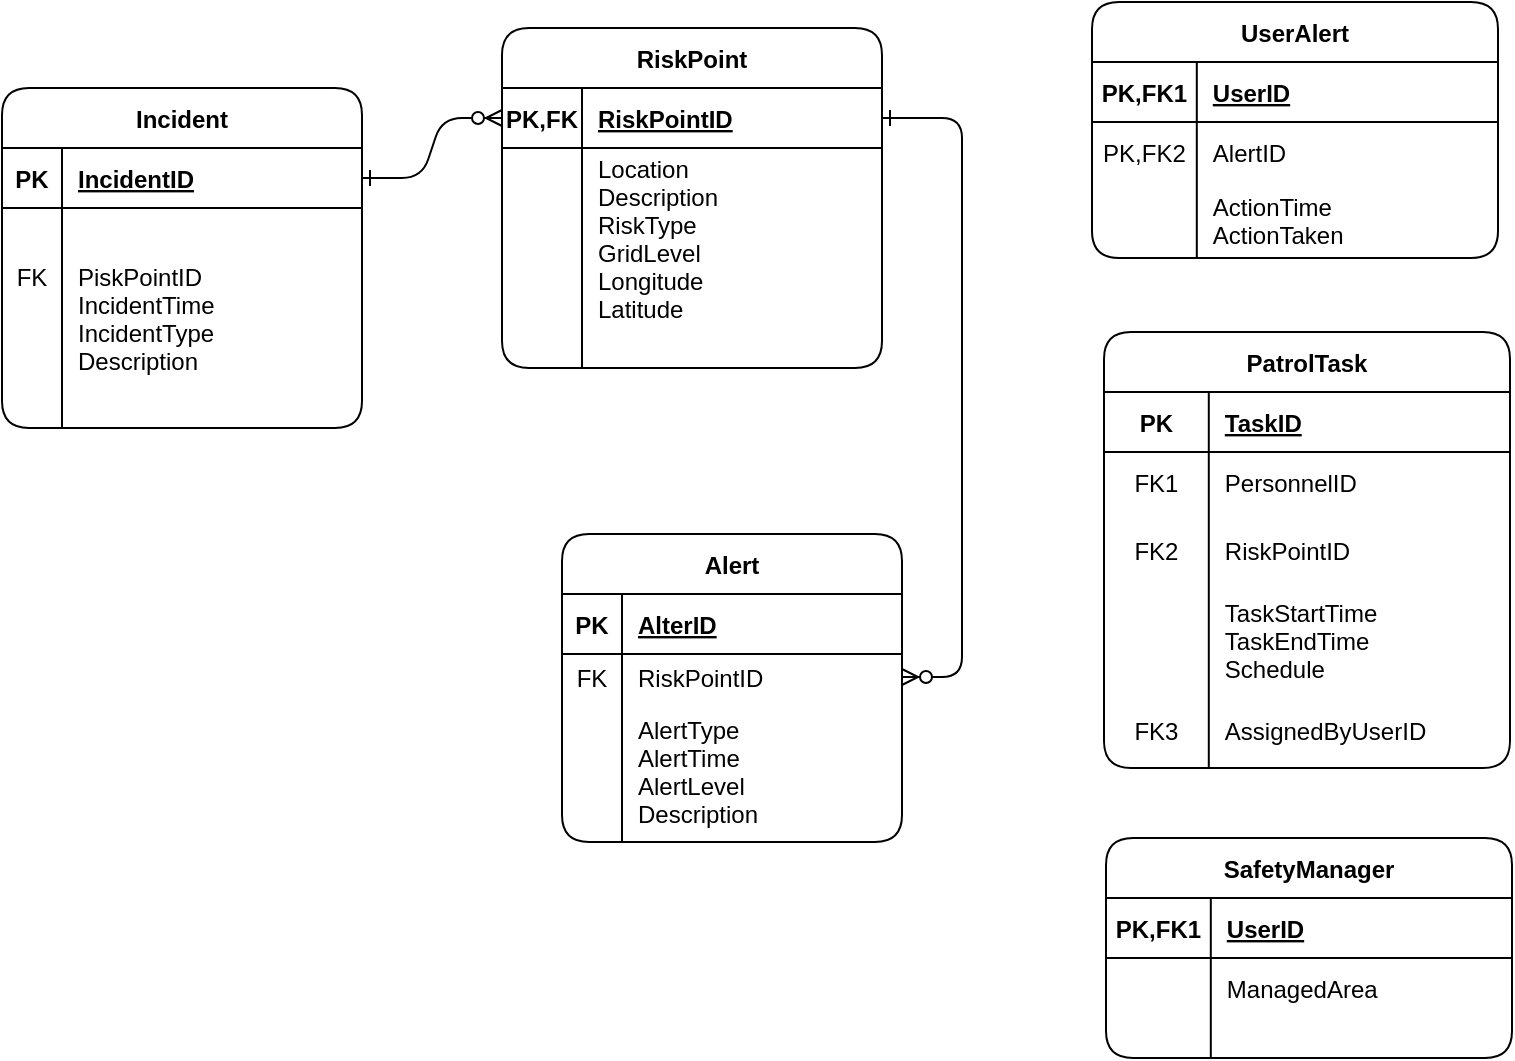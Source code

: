 <mxfile version="27.0.6">
  <diagram id="R2lEEEUBdFMjLlhIrx00" name="Page-1">
    <mxGraphModel dx="697" dy="416" grid="0" gridSize="10" guides="1" tooltips="1" connect="1" arrows="1" fold="1" page="1" pageScale="1" pageWidth="1850" pageHeight="2100" math="0" shadow="0" extFonts="Permanent Marker^https://fonts.googleapis.com/css?family=Permanent+Marker">
      <root>
        <mxCell id="0" />
        <mxCell id="1" parent="0" />
        <mxCell id="C-vyLk0tnHw3VtMMgP7b-1" value="" style="edgeStyle=entityRelationEdgeStyle;endArrow=ERzeroToMany;startArrow=ERone;endFill=1;startFill=0;" parent="1" source="C-vyLk0tnHw3VtMMgP7b-24" target="C-vyLk0tnHw3VtMMgP7b-3" edge="1">
          <mxGeometry width="100" height="100" relative="1" as="geometry">
            <mxPoint x="340" y="720" as="sourcePoint" />
            <mxPoint x="440" y="620" as="targetPoint" />
          </mxGeometry>
        </mxCell>
        <mxCell id="C-vyLk0tnHw3VtMMgP7b-12" value="" style="edgeStyle=entityRelationEdgeStyle;endArrow=ERzeroToMany;startArrow=ERone;endFill=1;startFill=0;" parent="1" source="C-vyLk0tnHw3VtMMgP7b-3" target="C-vyLk0tnHw3VtMMgP7b-17" edge="1">
          <mxGeometry width="100" height="100" relative="1" as="geometry">
            <mxPoint x="400" y="180" as="sourcePoint" />
            <mxPoint x="460" y="205" as="targetPoint" />
          </mxGeometry>
        </mxCell>
        <mxCell id="C-vyLk0tnHw3VtMMgP7b-2" value="RiskPoint" style="shape=table;startSize=30;container=1;collapsible=1;childLayout=tableLayout;fixedRows=1;rowLines=0;fontStyle=1;align=center;resizeLast=1;rounded=1;" parent="1" vertex="1">
          <mxGeometry x="440" y="120" width="190" height="170" as="geometry" />
        </mxCell>
        <mxCell id="C-vyLk0tnHw3VtMMgP7b-3" value="" style="shape=partialRectangle;collapsible=0;dropTarget=0;pointerEvents=0;fillColor=none;points=[[0,0.5],[1,0.5]];portConstraint=eastwest;top=0;left=0;right=0;bottom=1;" parent="C-vyLk0tnHw3VtMMgP7b-2" vertex="1">
          <mxGeometry y="30" width="190" height="30" as="geometry" />
        </mxCell>
        <mxCell id="C-vyLk0tnHw3VtMMgP7b-4" value="PK,FK" style="shape=partialRectangle;overflow=hidden;connectable=0;fillColor=none;top=0;left=0;bottom=0;right=0;fontStyle=1;" parent="C-vyLk0tnHw3VtMMgP7b-3" vertex="1">
          <mxGeometry width="40" height="30" as="geometry">
            <mxRectangle width="40" height="30" as="alternateBounds" />
          </mxGeometry>
        </mxCell>
        <mxCell id="C-vyLk0tnHw3VtMMgP7b-5" value="RiskPointID" style="shape=partialRectangle;overflow=hidden;connectable=0;fillColor=none;top=0;left=0;bottom=0;right=0;align=left;spacingLeft=6;fontStyle=5;" parent="C-vyLk0tnHw3VtMMgP7b-3" vertex="1">
          <mxGeometry x="40" width="150" height="30" as="geometry">
            <mxRectangle width="150" height="30" as="alternateBounds" />
          </mxGeometry>
        </mxCell>
        <mxCell id="C-vyLk0tnHw3VtMMgP7b-6" value="" style="shape=partialRectangle;collapsible=0;dropTarget=0;pointerEvents=0;fillColor=none;points=[[0,0.5],[1,0.5]];portConstraint=eastwest;top=0;left=0;right=0;bottom=0;" parent="C-vyLk0tnHw3VtMMgP7b-2" vertex="1">
          <mxGeometry y="60" width="190" height="90" as="geometry" />
        </mxCell>
        <mxCell id="C-vyLk0tnHw3VtMMgP7b-7" value="" style="shape=partialRectangle;overflow=hidden;connectable=0;fillColor=none;top=0;left=0;bottom=0;right=0;" parent="C-vyLk0tnHw3VtMMgP7b-6" vertex="1">
          <mxGeometry width="40" height="90" as="geometry">
            <mxRectangle width="40" height="90" as="alternateBounds" />
          </mxGeometry>
        </mxCell>
        <mxCell id="C-vyLk0tnHw3VtMMgP7b-8" value="Location&#xa;Description&#xa;RiskType&#xa;GridLevel&#xa;Longitude&#xa;Latitude" style="shape=partialRectangle;overflow=hidden;connectable=0;fillColor=none;top=0;left=0;bottom=0;right=0;align=left;spacingLeft=6;" parent="C-vyLk0tnHw3VtMMgP7b-6" vertex="1">
          <mxGeometry x="40" width="150" height="90" as="geometry">
            <mxRectangle width="150" height="90" as="alternateBounds" />
          </mxGeometry>
        </mxCell>
        <mxCell id="C-vyLk0tnHw3VtMMgP7b-9" value="" style="shape=partialRectangle;collapsible=0;dropTarget=0;pointerEvents=0;fillColor=none;points=[[0,0.5],[1,0.5]];portConstraint=eastwest;top=0;left=0;right=0;bottom=0;" parent="C-vyLk0tnHw3VtMMgP7b-2" vertex="1">
          <mxGeometry y="150" width="190" height="20" as="geometry" />
        </mxCell>
        <mxCell id="C-vyLk0tnHw3VtMMgP7b-10" value="" style="shape=partialRectangle;overflow=hidden;connectable=0;fillColor=none;top=0;left=0;bottom=0;right=0;" parent="C-vyLk0tnHw3VtMMgP7b-9" vertex="1">
          <mxGeometry width="40" height="20" as="geometry">
            <mxRectangle width="40" height="20" as="alternateBounds" />
          </mxGeometry>
        </mxCell>
        <mxCell id="C-vyLk0tnHw3VtMMgP7b-11" value="" style="shape=partialRectangle;overflow=hidden;connectable=0;fillColor=none;top=0;left=0;bottom=0;right=0;align=left;spacingLeft=6;" parent="C-vyLk0tnHw3VtMMgP7b-9" vertex="1">
          <mxGeometry x="40" width="150" height="20" as="geometry">
            <mxRectangle width="150" height="20" as="alternateBounds" />
          </mxGeometry>
        </mxCell>
        <mxCell id="C-vyLk0tnHw3VtMMgP7b-13" value="Alert" style="shape=table;startSize=30;container=1;collapsible=1;childLayout=tableLayout;fixedRows=1;rowLines=0;fontStyle=1;align=center;resizeLast=1;rounded=1;" parent="1" vertex="1">
          <mxGeometry x="470" y="373" width="170" height="154" as="geometry" />
        </mxCell>
        <mxCell id="C-vyLk0tnHw3VtMMgP7b-14" value="" style="shape=partialRectangle;collapsible=0;dropTarget=0;pointerEvents=0;fillColor=none;points=[[0,0.5],[1,0.5]];portConstraint=eastwest;top=0;left=0;right=0;bottom=1;" parent="C-vyLk0tnHw3VtMMgP7b-13" vertex="1">
          <mxGeometry y="30" width="170" height="30" as="geometry" />
        </mxCell>
        <mxCell id="C-vyLk0tnHw3VtMMgP7b-15" value="PK" style="shape=partialRectangle;overflow=hidden;connectable=0;fillColor=none;top=0;left=0;bottom=0;right=0;fontStyle=1;" parent="C-vyLk0tnHw3VtMMgP7b-14" vertex="1">
          <mxGeometry width="30" height="30" as="geometry">
            <mxRectangle width="30" height="30" as="alternateBounds" />
          </mxGeometry>
        </mxCell>
        <mxCell id="C-vyLk0tnHw3VtMMgP7b-16" value="AlterID" style="shape=partialRectangle;overflow=hidden;connectable=0;fillColor=none;top=0;left=0;bottom=0;right=0;align=left;spacingLeft=6;fontStyle=5;" parent="C-vyLk0tnHw3VtMMgP7b-14" vertex="1">
          <mxGeometry x="30" width="140" height="30" as="geometry">
            <mxRectangle width="140" height="30" as="alternateBounds" />
          </mxGeometry>
        </mxCell>
        <mxCell id="C-vyLk0tnHw3VtMMgP7b-17" value="" style="shape=partialRectangle;collapsible=0;dropTarget=0;pointerEvents=0;fillColor=none;points=[[0,0.5],[1,0.5]];portConstraint=eastwest;top=0;left=0;right=0;bottom=0;" parent="C-vyLk0tnHw3VtMMgP7b-13" vertex="1">
          <mxGeometry y="60" width="170" height="23" as="geometry" />
        </mxCell>
        <mxCell id="C-vyLk0tnHw3VtMMgP7b-18" value="FK" style="shape=partialRectangle;overflow=hidden;connectable=0;fillColor=none;top=0;left=0;bottom=0;right=0;" parent="C-vyLk0tnHw3VtMMgP7b-17" vertex="1">
          <mxGeometry width="30" height="23" as="geometry">
            <mxRectangle width="30" height="23" as="alternateBounds" />
          </mxGeometry>
        </mxCell>
        <mxCell id="C-vyLk0tnHw3VtMMgP7b-19" value="RiskPointID" style="shape=partialRectangle;overflow=hidden;connectable=0;fillColor=none;top=0;left=0;bottom=0;right=0;align=left;spacingLeft=6;" parent="C-vyLk0tnHw3VtMMgP7b-17" vertex="1">
          <mxGeometry x="30" width="140" height="23" as="geometry">
            <mxRectangle width="140" height="23" as="alternateBounds" />
          </mxGeometry>
        </mxCell>
        <mxCell id="C-vyLk0tnHw3VtMMgP7b-20" value="" style="shape=partialRectangle;collapsible=0;dropTarget=0;pointerEvents=0;fillColor=none;points=[[0,0.5],[1,0.5]];portConstraint=eastwest;top=0;left=0;right=0;bottom=0;" parent="C-vyLk0tnHw3VtMMgP7b-13" vertex="1">
          <mxGeometry y="83" width="170" height="71" as="geometry" />
        </mxCell>
        <mxCell id="C-vyLk0tnHw3VtMMgP7b-21" value="" style="shape=partialRectangle;overflow=hidden;connectable=0;fillColor=none;top=0;left=0;bottom=0;right=0;" parent="C-vyLk0tnHw3VtMMgP7b-20" vertex="1">
          <mxGeometry width="30" height="71" as="geometry">
            <mxRectangle width="30" height="71" as="alternateBounds" />
          </mxGeometry>
        </mxCell>
        <mxCell id="C-vyLk0tnHw3VtMMgP7b-22" value="AlertType&#xa;AlertTime&#xa;AlertLevel&#xa;Description" style="shape=partialRectangle;overflow=hidden;connectable=0;fillColor=none;top=0;left=0;bottom=0;right=0;align=left;spacingLeft=6;" parent="C-vyLk0tnHw3VtMMgP7b-20" vertex="1">
          <mxGeometry x="30" width="140" height="71" as="geometry">
            <mxRectangle width="140" height="71" as="alternateBounds" />
          </mxGeometry>
        </mxCell>
        <mxCell id="C-vyLk0tnHw3VtMMgP7b-23" value="Incident" style="shape=table;startSize=30;container=1;collapsible=1;childLayout=tableLayout;fixedRows=1;rowLines=0;fontStyle=1;align=center;resizeLast=1;rounded=1;" parent="1" vertex="1">
          <mxGeometry x="190" y="150" width="180" height="170" as="geometry">
            <mxRectangle x="120" y="150" width="80" height="30" as="alternateBounds" />
          </mxGeometry>
        </mxCell>
        <mxCell id="C-vyLk0tnHw3VtMMgP7b-24" value="" style="shape=partialRectangle;collapsible=0;dropTarget=0;pointerEvents=0;fillColor=none;points=[[0,0.5],[1,0.5]];portConstraint=eastwest;top=0;left=0;right=0;bottom=1;" parent="C-vyLk0tnHw3VtMMgP7b-23" vertex="1">
          <mxGeometry y="30" width="180" height="30" as="geometry" />
        </mxCell>
        <mxCell id="C-vyLk0tnHw3VtMMgP7b-25" value="PK" style="shape=partialRectangle;overflow=hidden;connectable=0;fillColor=none;top=0;left=0;bottom=0;right=0;fontStyle=1;" parent="C-vyLk0tnHw3VtMMgP7b-24" vertex="1">
          <mxGeometry width="30" height="30" as="geometry">
            <mxRectangle width="30" height="30" as="alternateBounds" />
          </mxGeometry>
        </mxCell>
        <mxCell id="C-vyLk0tnHw3VtMMgP7b-26" value="IncidentID" style="shape=partialRectangle;overflow=hidden;connectable=0;fillColor=none;top=0;left=0;bottom=0;right=0;align=left;spacingLeft=6;fontStyle=5;" parent="C-vyLk0tnHw3VtMMgP7b-24" vertex="1">
          <mxGeometry x="30" width="150" height="30" as="geometry">
            <mxRectangle width="150" height="30" as="alternateBounds" />
          </mxGeometry>
        </mxCell>
        <mxCell id="C-vyLk0tnHw3VtMMgP7b-27" value="" style="shape=partialRectangle;collapsible=0;dropTarget=0;pointerEvents=0;fillColor=none;points=[[0,0.5],[1,0.5]];portConstraint=eastwest;top=0;left=0;right=0;bottom=0;" parent="C-vyLk0tnHw3VtMMgP7b-23" vertex="1">
          <mxGeometry y="60" width="180" height="110" as="geometry" />
        </mxCell>
        <mxCell id="C-vyLk0tnHw3VtMMgP7b-28" value="FK&#xa;&#xa;&#xa;" style="shape=partialRectangle;overflow=hidden;connectable=0;fillColor=none;top=0;left=0;bottom=0;right=0;" parent="C-vyLk0tnHw3VtMMgP7b-27" vertex="1">
          <mxGeometry width="30" height="110" as="geometry">
            <mxRectangle width="30" height="110" as="alternateBounds" />
          </mxGeometry>
        </mxCell>
        <mxCell id="C-vyLk0tnHw3VtMMgP7b-29" value="PiskPointID&#xa;IncidentTime&#xa;IncidentType&#xa;Description" style="shape=partialRectangle;overflow=hidden;connectable=0;fillColor=none;top=0;left=0;bottom=0;right=0;align=left;spacingLeft=6;" parent="C-vyLk0tnHw3VtMMgP7b-27" vertex="1">
          <mxGeometry x="30" width="150" height="110" as="geometry">
            <mxRectangle width="150" height="110" as="alternateBounds" />
          </mxGeometry>
        </mxCell>
        <mxCell id="5oM8TOlwmBt_AAqhBrr2-12" value="UserAlert" style="shape=table;startSize=30;container=1;collapsible=1;childLayout=tableLayout;fixedRows=1;rowLines=0;fontStyle=1;align=center;resizeLast=1;rounded=1;" vertex="1" parent="1">
          <mxGeometry x="735" y="107" width="203" height="128" as="geometry" />
        </mxCell>
        <mxCell id="5oM8TOlwmBt_AAqhBrr2-13" value="" style="shape=partialRectangle;collapsible=0;dropTarget=0;pointerEvents=0;fillColor=none;points=[[0,0.5],[1,0.5]];portConstraint=eastwest;top=0;left=0;right=0;bottom=1;" vertex="1" parent="5oM8TOlwmBt_AAqhBrr2-12">
          <mxGeometry y="30" width="203" height="30" as="geometry" />
        </mxCell>
        <mxCell id="5oM8TOlwmBt_AAqhBrr2-14" value="PK,FK1" style="shape=partialRectangle;overflow=hidden;connectable=0;fillColor=none;top=0;left=0;bottom=0;right=0;fontStyle=1;" vertex="1" parent="5oM8TOlwmBt_AAqhBrr2-13">
          <mxGeometry width="52.399" height="30" as="geometry">
            <mxRectangle width="52.399" height="30" as="alternateBounds" />
          </mxGeometry>
        </mxCell>
        <mxCell id="5oM8TOlwmBt_AAqhBrr2-15" value="UserID" style="shape=partialRectangle;overflow=hidden;connectable=0;fillColor=none;top=0;left=0;bottom=0;right=0;align=left;spacingLeft=6;fontStyle=5;" vertex="1" parent="5oM8TOlwmBt_AAqhBrr2-13">
          <mxGeometry x="52.399" width="150.601" height="30" as="geometry">
            <mxRectangle width="150.601" height="30" as="alternateBounds" />
          </mxGeometry>
        </mxCell>
        <mxCell id="5oM8TOlwmBt_AAqhBrr2-16" value="" style="shape=partialRectangle;collapsible=0;dropTarget=0;pointerEvents=0;fillColor=none;points=[[0,0.5],[1,0.5]];portConstraint=eastwest;top=0;left=0;right=0;bottom=0;" vertex="1" parent="5oM8TOlwmBt_AAqhBrr2-12">
          <mxGeometry y="60" width="203" height="30" as="geometry" />
        </mxCell>
        <mxCell id="5oM8TOlwmBt_AAqhBrr2-17" value="PK,FK2" style="shape=partialRectangle;overflow=hidden;connectable=0;fillColor=none;top=0;left=0;bottom=0;right=0;" vertex="1" parent="5oM8TOlwmBt_AAqhBrr2-16">
          <mxGeometry width="52.399" height="30" as="geometry">
            <mxRectangle width="52.399" height="30" as="alternateBounds" />
          </mxGeometry>
        </mxCell>
        <mxCell id="5oM8TOlwmBt_AAqhBrr2-18" value="AlertID" style="shape=partialRectangle;overflow=hidden;connectable=0;fillColor=none;top=0;left=0;bottom=0;right=0;align=left;spacingLeft=6;" vertex="1" parent="5oM8TOlwmBt_AAqhBrr2-16">
          <mxGeometry x="52.399" width="150.601" height="30" as="geometry">
            <mxRectangle width="150.601" height="30" as="alternateBounds" />
          </mxGeometry>
        </mxCell>
        <mxCell id="5oM8TOlwmBt_AAqhBrr2-19" value="" style="shape=partialRectangle;collapsible=0;dropTarget=0;pointerEvents=0;fillColor=none;points=[[0,0.5],[1,0.5]];portConstraint=eastwest;top=0;left=0;right=0;bottom=0;" vertex="1" parent="5oM8TOlwmBt_AAqhBrr2-12">
          <mxGeometry y="90" width="203" height="38" as="geometry" />
        </mxCell>
        <mxCell id="5oM8TOlwmBt_AAqhBrr2-20" value="" style="shape=partialRectangle;overflow=hidden;connectable=0;fillColor=none;top=0;left=0;bottom=0;right=0;" vertex="1" parent="5oM8TOlwmBt_AAqhBrr2-19">
          <mxGeometry width="52.399" height="38" as="geometry">
            <mxRectangle width="52.399" height="38" as="alternateBounds" />
          </mxGeometry>
        </mxCell>
        <mxCell id="5oM8TOlwmBt_AAqhBrr2-21" value="ActionTime&#xa;ActionTaken" style="shape=partialRectangle;overflow=hidden;connectable=0;fillColor=none;top=0;left=0;bottom=0;right=0;align=left;spacingLeft=6;" vertex="1" parent="5oM8TOlwmBt_AAqhBrr2-19">
          <mxGeometry x="52.399" width="150.601" height="38" as="geometry">
            <mxRectangle width="150.601" height="38" as="alternateBounds" />
          </mxGeometry>
        </mxCell>
        <mxCell id="5oM8TOlwmBt_AAqhBrr2-22" value="PatrolTask" style="shape=table;startSize=30;container=1;collapsible=1;childLayout=tableLayout;fixedRows=1;rowLines=0;fontStyle=1;align=center;resizeLast=1;rounded=1;" vertex="1" parent="1">
          <mxGeometry x="741" y="272" width="203" height="218" as="geometry" />
        </mxCell>
        <mxCell id="5oM8TOlwmBt_AAqhBrr2-23" value="" style="shape=partialRectangle;collapsible=0;dropTarget=0;pointerEvents=0;fillColor=none;points=[[0,0.5],[1,0.5]];portConstraint=eastwest;top=0;left=0;right=0;bottom=1;" vertex="1" parent="5oM8TOlwmBt_AAqhBrr2-22">
          <mxGeometry y="30" width="203" height="30" as="geometry" />
        </mxCell>
        <mxCell id="5oM8TOlwmBt_AAqhBrr2-24" value="PK" style="shape=partialRectangle;overflow=hidden;connectable=0;fillColor=none;top=0;left=0;bottom=0;right=0;fontStyle=1;" vertex="1" parent="5oM8TOlwmBt_AAqhBrr2-23">
          <mxGeometry width="52.399" height="30" as="geometry">
            <mxRectangle width="52.399" height="30" as="alternateBounds" />
          </mxGeometry>
        </mxCell>
        <mxCell id="5oM8TOlwmBt_AAqhBrr2-25" value="TaskID" style="shape=partialRectangle;overflow=hidden;connectable=0;fillColor=none;top=0;left=0;bottom=0;right=0;align=left;spacingLeft=6;fontStyle=5;" vertex="1" parent="5oM8TOlwmBt_AAqhBrr2-23">
          <mxGeometry x="52.399" width="150.601" height="30" as="geometry">
            <mxRectangle width="150.601" height="30" as="alternateBounds" />
          </mxGeometry>
        </mxCell>
        <mxCell id="5oM8TOlwmBt_AAqhBrr2-26" value="" style="shape=partialRectangle;collapsible=0;dropTarget=0;pointerEvents=0;fillColor=none;points=[[0,0.5],[1,0.5]];portConstraint=eastwest;top=0;left=0;right=0;bottom=0;" vertex="1" parent="5oM8TOlwmBt_AAqhBrr2-22">
          <mxGeometry y="60" width="203" height="30" as="geometry" />
        </mxCell>
        <mxCell id="5oM8TOlwmBt_AAqhBrr2-27" value="FK1" style="shape=partialRectangle;overflow=hidden;connectable=0;fillColor=none;top=0;left=0;bottom=0;right=0;" vertex="1" parent="5oM8TOlwmBt_AAqhBrr2-26">
          <mxGeometry width="52.399" height="30" as="geometry">
            <mxRectangle width="52.399" height="30" as="alternateBounds" />
          </mxGeometry>
        </mxCell>
        <mxCell id="5oM8TOlwmBt_AAqhBrr2-28" value="PersonnelID" style="shape=partialRectangle;overflow=hidden;connectable=0;fillColor=none;top=0;left=0;bottom=0;right=0;align=left;spacingLeft=6;" vertex="1" parent="5oM8TOlwmBt_AAqhBrr2-26">
          <mxGeometry x="52.399" width="150.601" height="30" as="geometry">
            <mxRectangle width="150.601" height="30" as="alternateBounds" />
          </mxGeometry>
        </mxCell>
        <mxCell id="5oM8TOlwmBt_AAqhBrr2-29" value="" style="shape=partialRectangle;collapsible=0;dropTarget=0;pointerEvents=0;fillColor=none;points=[[0,0.5],[1,0.5]];portConstraint=eastwest;top=0;left=0;right=0;bottom=0;" vertex="1" parent="5oM8TOlwmBt_AAqhBrr2-22">
          <mxGeometry y="90" width="203" height="38" as="geometry" />
        </mxCell>
        <mxCell id="5oM8TOlwmBt_AAqhBrr2-30" value="FK2" style="shape=partialRectangle;overflow=hidden;connectable=0;fillColor=none;top=0;left=0;bottom=0;right=0;" vertex="1" parent="5oM8TOlwmBt_AAqhBrr2-29">
          <mxGeometry width="52.399" height="38" as="geometry">
            <mxRectangle width="52.399" height="38" as="alternateBounds" />
          </mxGeometry>
        </mxCell>
        <mxCell id="5oM8TOlwmBt_AAqhBrr2-31" value="RiskPointID" style="shape=partialRectangle;overflow=hidden;connectable=0;fillColor=none;top=0;left=0;bottom=0;right=0;align=left;spacingLeft=6;" vertex="1" parent="5oM8TOlwmBt_AAqhBrr2-29">
          <mxGeometry x="52.399" width="150.601" height="38" as="geometry">
            <mxRectangle width="150.601" height="38" as="alternateBounds" />
          </mxGeometry>
        </mxCell>
        <mxCell id="5oM8TOlwmBt_AAqhBrr2-37" value="" style="shape=partialRectangle;collapsible=0;dropTarget=0;pointerEvents=0;fillColor=none;points=[[0,0.5],[1,0.5]];portConstraint=eastwest;top=0;left=0;right=0;bottom=0;" vertex="1" parent="5oM8TOlwmBt_AAqhBrr2-22">
          <mxGeometry y="128" width="203" height="52" as="geometry" />
        </mxCell>
        <mxCell id="5oM8TOlwmBt_AAqhBrr2-38" value="" style="shape=partialRectangle;overflow=hidden;connectable=0;fillColor=none;top=0;left=0;bottom=0;right=0;" vertex="1" parent="5oM8TOlwmBt_AAqhBrr2-37">
          <mxGeometry width="52.399" height="52" as="geometry">
            <mxRectangle width="52.399" height="52" as="alternateBounds" />
          </mxGeometry>
        </mxCell>
        <mxCell id="5oM8TOlwmBt_AAqhBrr2-39" value="TaskStartTime&#xa;TaskEndTime&#xa;Schedule" style="shape=partialRectangle;overflow=hidden;connectable=0;fillColor=none;top=0;left=0;bottom=0;right=0;align=left;spacingLeft=6;" vertex="1" parent="5oM8TOlwmBt_AAqhBrr2-37">
          <mxGeometry x="52.399" width="150.601" height="52" as="geometry">
            <mxRectangle width="150.601" height="52" as="alternateBounds" />
          </mxGeometry>
        </mxCell>
        <mxCell id="5oM8TOlwmBt_AAqhBrr2-40" value="" style="shape=partialRectangle;collapsible=0;dropTarget=0;pointerEvents=0;fillColor=none;points=[[0,0.5],[1,0.5]];portConstraint=eastwest;top=0;left=0;right=0;bottom=0;" vertex="1" parent="5oM8TOlwmBt_AAqhBrr2-22">
          <mxGeometry y="180" width="203" height="38" as="geometry" />
        </mxCell>
        <mxCell id="5oM8TOlwmBt_AAqhBrr2-41" value="FK3" style="shape=partialRectangle;overflow=hidden;connectable=0;fillColor=none;top=0;left=0;bottom=0;right=0;" vertex="1" parent="5oM8TOlwmBt_AAqhBrr2-40">
          <mxGeometry width="52.399" height="38" as="geometry">
            <mxRectangle width="52.399" height="38" as="alternateBounds" />
          </mxGeometry>
        </mxCell>
        <mxCell id="5oM8TOlwmBt_AAqhBrr2-42" value="AssignedByUserID" style="shape=partialRectangle;overflow=hidden;connectable=0;fillColor=none;top=0;left=0;bottom=0;right=0;align=left;spacingLeft=6;" vertex="1" parent="5oM8TOlwmBt_AAqhBrr2-40">
          <mxGeometry x="52.399" width="150.601" height="38" as="geometry">
            <mxRectangle width="150.601" height="38" as="alternateBounds" />
          </mxGeometry>
        </mxCell>
        <mxCell id="5oM8TOlwmBt_AAqhBrr2-43" value="SafetyManager" style="shape=table;startSize=30;container=1;collapsible=1;childLayout=tableLayout;fixedRows=1;rowLines=0;fontStyle=1;align=center;resizeLast=1;rounded=1;" vertex="1" parent="1">
          <mxGeometry x="742" y="525" width="203" height="110" as="geometry" />
        </mxCell>
        <mxCell id="5oM8TOlwmBt_AAqhBrr2-44" value="" style="shape=partialRectangle;collapsible=0;dropTarget=0;pointerEvents=0;fillColor=none;points=[[0,0.5],[1,0.5]];portConstraint=eastwest;top=0;left=0;right=0;bottom=1;" vertex="1" parent="5oM8TOlwmBt_AAqhBrr2-43">
          <mxGeometry y="30" width="203" height="30" as="geometry" />
        </mxCell>
        <mxCell id="5oM8TOlwmBt_AAqhBrr2-45" value="PK,FK1" style="shape=partialRectangle;overflow=hidden;connectable=0;fillColor=none;top=0;left=0;bottom=0;right=0;fontStyle=1;" vertex="1" parent="5oM8TOlwmBt_AAqhBrr2-44">
          <mxGeometry width="52.399" height="30" as="geometry">
            <mxRectangle width="52.399" height="30" as="alternateBounds" />
          </mxGeometry>
        </mxCell>
        <mxCell id="5oM8TOlwmBt_AAqhBrr2-46" value="UserID" style="shape=partialRectangle;overflow=hidden;connectable=0;fillColor=none;top=0;left=0;bottom=0;right=0;align=left;spacingLeft=6;fontStyle=5;" vertex="1" parent="5oM8TOlwmBt_AAqhBrr2-44">
          <mxGeometry x="52.399" width="150.601" height="30" as="geometry">
            <mxRectangle width="150.601" height="30" as="alternateBounds" />
          </mxGeometry>
        </mxCell>
        <mxCell id="5oM8TOlwmBt_AAqhBrr2-47" value="" style="shape=partialRectangle;collapsible=0;dropTarget=0;pointerEvents=0;fillColor=none;points=[[0,0.5],[1,0.5]];portConstraint=eastwest;top=0;left=0;right=0;bottom=0;" vertex="1" parent="5oM8TOlwmBt_AAqhBrr2-43">
          <mxGeometry y="60" width="203" height="30" as="geometry" />
        </mxCell>
        <mxCell id="5oM8TOlwmBt_AAqhBrr2-48" value="" style="shape=partialRectangle;overflow=hidden;connectable=0;fillColor=none;top=0;left=0;bottom=0;right=0;" vertex="1" parent="5oM8TOlwmBt_AAqhBrr2-47">
          <mxGeometry width="52.399" height="30" as="geometry">
            <mxRectangle width="52.399" height="30" as="alternateBounds" />
          </mxGeometry>
        </mxCell>
        <mxCell id="5oM8TOlwmBt_AAqhBrr2-49" value="ManagedArea" style="shape=partialRectangle;overflow=hidden;connectable=0;fillColor=none;top=0;left=0;bottom=0;right=0;align=left;spacingLeft=6;" vertex="1" parent="5oM8TOlwmBt_AAqhBrr2-47">
          <mxGeometry x="52.399" width="150.601" height="30" as="geometry">
            <mxRectangle width="150.601" height="30" as="alternateBounds" />
          </mxGeometry>
        </mxCell>
        <mxCell id="5oM8TOlwmBt_AAqhBrr2-50" value="" style="shape=partialRectangle;collapsible=0;dropTarget=0;pointerEvents=0;fillColor=none;points=[[0,0.5],[1,0.5]];portConstraint=eastwest;top=0;left=0;right=0;bottom=0;" vertex="1" parent="5oM8TOlwmBt_AAqhBrr2-43">
          <mxGeometry y="90" width="203" height="20" as="geometry" />
        </mxCell>
        <mxCell id="5oM8TOlwmBt_AAqhBrr2-51" value="" style="shape=partialRectangle;overflow=hidden;connectable=0;fillColor=none;top=0;left=0;bottom=0;right=0;" vertex="1" parent="5oM8TOlwmBt_AAqhBrr2-50">
          <mxGeometry width="52.399" height="20" as="geometry">
            <mxRectangle width="52.399" height="20" as="alternateBounds" />
          </mxGeometry>
        </mxCell>
        <mxCell id="5oM8TOlwmBt_AAqhBrr2-52" value="" style="shape=partialRectangle;overflow=hidden;connectable=0;fillColor=none;top=0;left=0;bottom=0;right=0;align=left;spacingLeft=6;" vertex="1" parent="5oM8TOlwmBt_AAqhBrr2-50">
          <mxGeometry x="52.399" width="150.601" height="20" as="geometry">
            <mxRectangle width="150.601" height="20" as="alternateBounds" />
          </mxGeometry>
        </mxCell>
      </root>
    </mxGraphModel>
  </diagram>
</mxfile>
